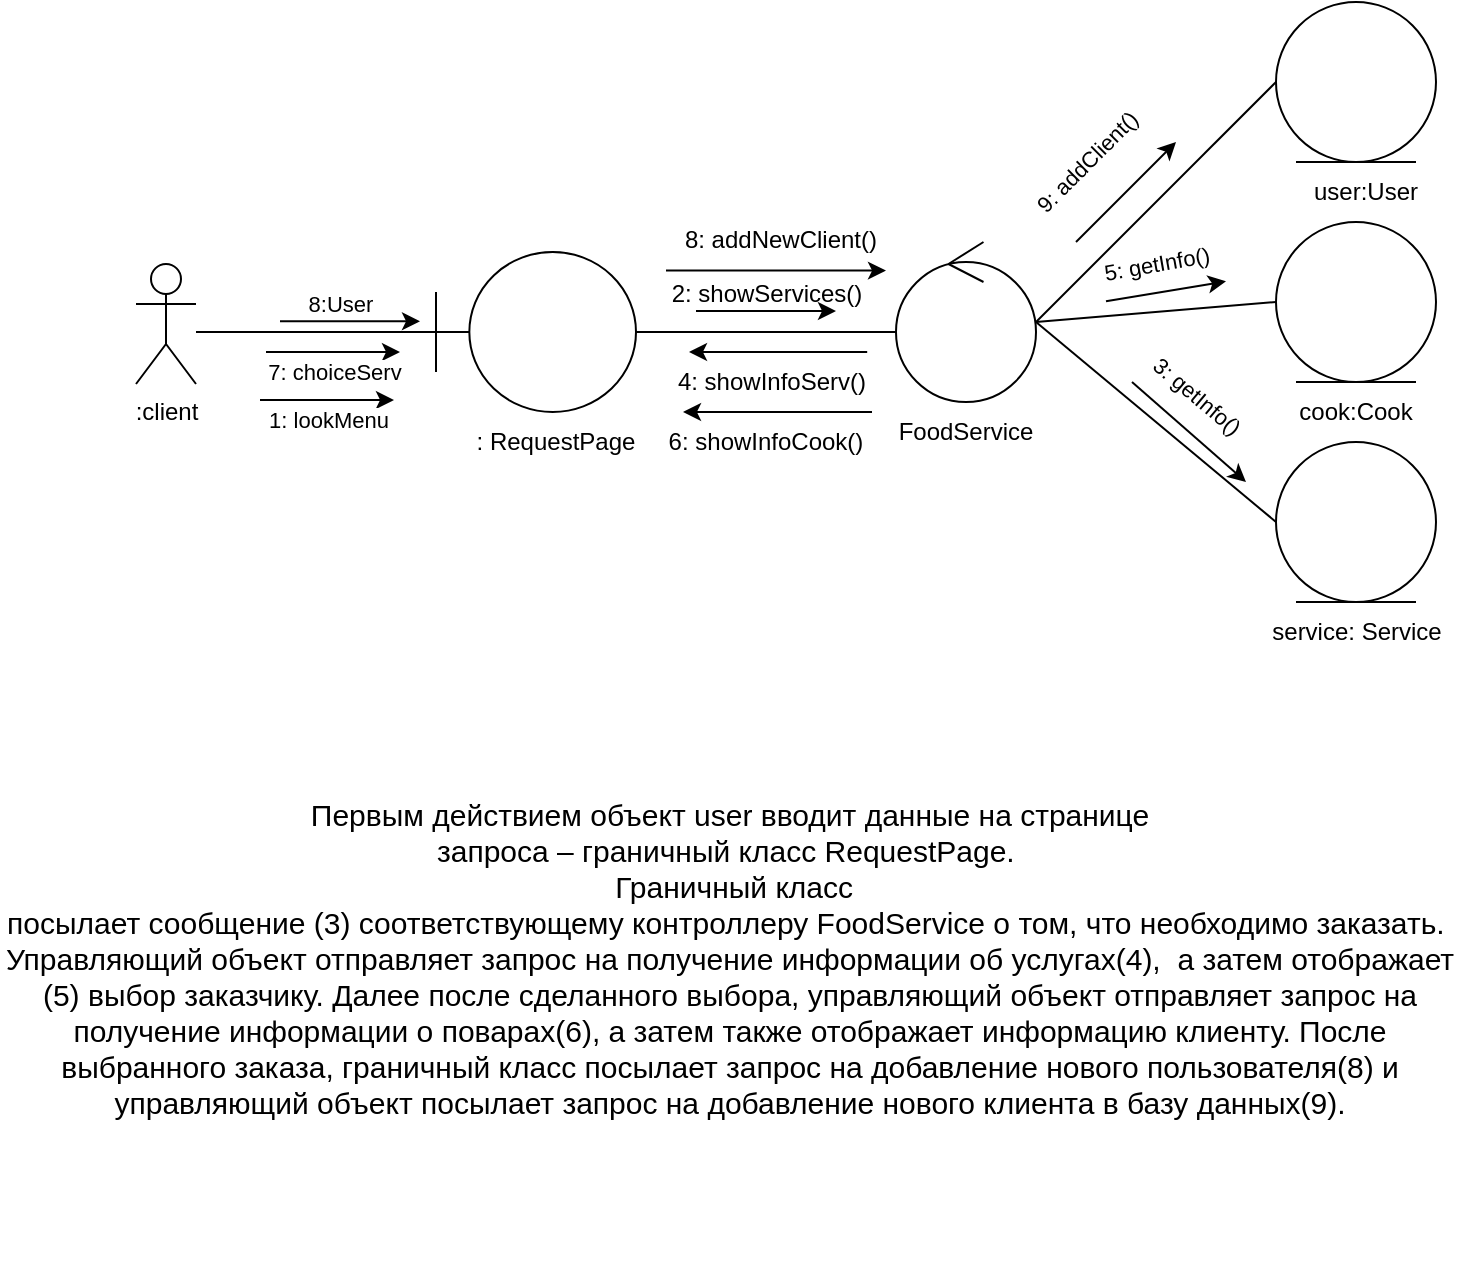 <mxfile version="22.0.8" type="google">
  <diagram name="Страница — 1" id="_EXkRLiLEC_0sL_zTACR">
    <mxGraphModel dx="1290" dy="575" grid="1" gridSize="10" guides="1" tooltips="1" connect="1" arrows="1" fold="1" page="1" pageScale="1" pageWidth="827" pageHeight="1169" math="0" shadow="0">
      <root>
        <mxCell id="0" />
        <mxCell id="1" parent="0" />
        <mxCell id="k2g7VDKhPb8Eylyx4uSJ-1" value="" style="ellipse;shape=umlEntity;whiteSpace=wrap;html=1;" parent="1" vertex="1">
          <mxGeometry x="708" y="245" width="80" height="80" as="geometry" />
        </mxCell>
        <mxCell id="k2g7VDKhPb8Eylyx4uSJ-2" value="" style="ellipse;shape=umlEntity;whiteSpace=wrap;html=1;" parent="1" vertex="1">
          <mxGeometry x="708" y="355" width="80" height="80" as="geometry" />
        </mxCell>
        <mxCell id="k2g7VDKhPb8Eylyx4uSJ-3" value="" style="ellipse;shape=umlEntity;whiteSpace=wrap;html=1;" parent="1" vertex="1">
          <mxGeometry x="708" y="465" width="80" height="80" as="geometry" />
        </mxCell>
        <mxCell id="k2g7VDKhPb8Eylyx4uSJ-4" value="user:User" style="text;html=1;strokeColor=none;fillColor=none;align=center;verticalAlign=middle;whiteSpace=wrap;rounded=0;" parent="1" vertex="1">
          <mxGeometry x="718" y="325" width="70" height="30" as="geometry" />
        </mxCell>
        <mxCell id="k2g7VDKhPb8Eylyx4uSJ-5" value="cook:Cook" style="text;html=1;strokeColor=none;fillColor=none;align=center;verticalAlign=middle;whiteSpace=wrap;rounded=0;" parent="1" vertex="1">
          <mxGeometry x="713" y="435" width="70" height="30" as="geometry" />
        </mxCell>
        <mxCell id="k2g7VDKhPb8Eylyx4uSJ-6" value="service: Service" style="text;html=1;strokeColor=none;fillColor=none;align=center;verticalAlign=middle;whiteSpace=wrap;rounded=0;" parent="1" vertex="1">
          <mxGeometry x="700.5" y="545" width="95" height="30" as="geometry" />
        </mxCell>
        <mxCell id="k2g7VDKhPb8Eylyx4uSJ-7" value="" style="ellipse;shape=umlControl;whiteSpace=wrap;html=1;" parent="1" vertex="1">
          <mxGeometry x="518" y="365" width="70" height="80" as="geometry" />
        </mxCell>
        <mxCell id="k2g7VDKhPb8Eylyx4uSJ-8" value="FoodService" style="text;html=1;strokeColor=none;fillColor=none;align=center;verticalAlign=middle;whiteSpace=wrap;rounded=0;" parent="1" vertex="1">
          <mxGeometry x="493" y="445" width="120" height="30" as="geometry" />
        </mxCell>
        <mxCell id="k2g7VDKhPb8Eylyx4uSJ-9" value=":client" style="shape=umlActor;verticalLabelPosition=bottom;verticalAlign=top;html=1;outlineConnect=0;" parent="1" vertex="1">
          <mxGeometry x="138" y="376" width="30" height="60" as="geometry" />
        </mxCell>
        <mxCell id="k2g7VDKhPb8Eylyx4uSJ-12" value="" style="shape=umlBoundary;whiteSpace=wrap;html=1;" parent="1" vertex="1">
          <mxGeometry x="288" y="370" width="100" height="80" as="geometry" />
        </mxCell>
        <mxCell id="k2g7VDKhPb8Eylyx4uSJ-13" value=": RequestPage" style="text;html=1;strokeColor=none;fillColor=none;align=center;verticalAlign=middle;whiteSpace=wrap;rounded=0;" parent="1" vertex="1">
          <mxGeometry x="288" y="450" width="120" height="30" as="geometry" />
        </mxCell>
        <mxCell id="k2g7VDKhPb8Eylyx4uSJ-14" value="" style="endArrow=none;html=1;rounded=0;entryX=0;entryY=0.5;entryDx=0;entryDy=0;" parent="1" target="k2g7VDKhPb8Eylyx4uSJ-3" edge="1">
          <mxGeometry width="50" height="50" relative="1" as="geometry">
            <mxPoint x="588" y="405" as="sourcePoint" />
            <mxPoint x="578" y="365" as="targetPoint" />
          </mxGeometry>
        </mxCell>
        <mxCell id="k2g7VDKhPb8Eylyx4uSJ-15" value="" style="endArrow=none;html=1;rounded=0;entryX=0;entryY=0.5;entryDx=0;entryDy=0;" parent="1" target="k2g7VDKhPb8Eylyx4uSJ-2" edge="1">
          <mxGeometry width="50" height="50" relative="1" as="geometry">
            <mxPoint x="588" y="405" as="sourcePoint" />
            <mxPoint x="578" y="365" as="targetPoint" />
          </mxGeometry>
        </mxCell>
        <mxCell id="k2g7VDKhPb8Eylyx4uSJ-16" value="" style="endArrow=none;html=1;rounded=0;entryX=0;entryY=0.5;entryDx=0;entryDy=0;" parent="1" target="k2g7VDKhPb8Eylyx4uSJ-1" edge="1">
          <mxGeometry width="50" height="50" relative="1" as="geometry">
            <mxPoint x="588" y="405" as="sourcePoint" />
            <mxPoint x="578" y="365" as="targetPoint" />
          </mxGeometry>
        </mxCell>
        <mxCell id="k2g7VDKhPb8Eylyx4uSJ-17" value="" style="endArrow=classic;html=1;rounded=0;" parent="1" edge="1">
          <mxGeometry width="50" height="50" relative="1" as="geometry">
            <mxPoint x="608" y="365" as="sourcePoint" />
            <mxPoint x="658" y="315" as="targetPoint" />
          </mxGeometry>
        </mxCell>
        <mxCell id="k2g7VDKhPb8Eylyx4uSJ-18" value="9: addClient()" style="edgeLabel;html=1;align=center;verticalAlign=middle;resizable=0;points=[];rotation=-45;" parent="k2g7VDKhPb8Eylyx4uSJ-17" vertex="1" connectable="0">
          <mxGeometry x="0.04" y="3" relative="1" as="geometry">
            <mxPoint x="-19" y="-12" as="offset" />
          </mxGeometry>
        </mxCell>
        <mxCell id="k2g7VDKhPb8Eylyx4uSJ-19" value="2: showServices()" style="text;html=1;strokeColor=none;fillColor=none;align=center;verticalAlign=middle;whiteSpace=wrap;rounded=0;" parent="1" vertex="1">
          <mxGeometry x="400.5" y="376" width="105" height="30" as="geometry" />
        </mxCell>
        <mxCell id="k2g7VDKhPb8Eylyx4uSJ-20" value="" style="endArrow=classic;html=1;rounded=0;" parent="1" edge="1">
          <mxGeometry width="50" height="50" relative="1" as="geometry">
            <mxPoint x="623" y="394.66" as="sourcePoint" />
            <mxPoint x="683" y="384.66" as="targetPoint" />
          </mxGeometry>
        </mxCell>
        <mxCell id="k2g7VDKhPb8Eylyx4uSJ-21" value="5: getInfo()" style="edgeLabel;html=1;align=center;verticalAlign=middle;resizable=0;points=[];rotation=-10;" parent="k2g7VDKhPb8Eylyx4uSJ-20" vertex="1" connectable="0">
          <mxGeometry x="0.04" y="3" relative="1" as="geometry">
            <mxPoint x="-6" y="-11" as="offset" />
          </mxGeometry>
        </mxCell>
        <mxCell id="k2g7VDKhPb8Eylyx4uSJ-22" value="" style="endArrow=classic;html=1;rounded=0;" parent="1" edge="1">
          <mxGeometry width="50" height="50" relative="1" as="geometry">
            <mxPoint x="636" y="435" as="sourcePoint" />
            <mxPoint x="693" y="485" as="targetPoint" />
          </mxGeometry>
        </mxCell>
        <mxCell id="k2g7VDKhPb8Eylyx4uSJ-23" value="3: getInfo()" style="edgeLabel;html=1;align=right;verticalAlign=top;resizable=0;points=[];labelPosition=left;verticalLabelPosition=bottom;rotation=40;" parent="k2g7VDKhPb8Eylyx4uSJ-22" vertex="1" connectable="0">
          <mxGeometry x="0.04" y="3" relative="1" as="geometry">
            <mxPoint x="30" y="-9" as="offset" />
          </mxGeometry>
        </mxCell>
        <mxCell id="k2g7VDKhPb8Eylyx4uSJ-24" value="" style="line;strokeWidth=1;fillColor=none;align=left;verticalAlign=middle;spacingTop=-1;spacingLeft=3;spacingRight=3;rotatable=0;labelPosition=right;points=[];portConstraint=eastwest;strokeColor=inherit;" parent="1" vertex="1">
          <mxGeometry x="388" y="406" width="130" height="8" as="geometry" />
        </mxCell>
        <mxCell id="k2g7VDKhPb8Eylyx4uSJ-25" value="" style="line;strokeWidth=1;fillColor=none;align=left;verticalAlign=middle;spacingTop=-1;spacingLeft=3;spacingRight=3;rotatable=0;labelPosition=right;points=[];portConstraint=eastwest;strokeColor=inherit;" parent="1" vertex="1">
          <mxGeometry x="168" y="406" width="120" height="8" as="geometry" />
        </mxCell>
        <mxCell id="k2g7VDKhPb8Eylyx4uSJ-26" value="4: showInfoServ()" style="text;html=1;strokeColor=none;fillColor=none;align=center;verticalAlign=middle;whiteSpace=wrap;rounded=0;" parent="1" vertex="1">
          <mxGeometry x="403" y="420" width="106" height="30" as="geometry" />
        </mxCell>
        <mxCell id="k2g7VDKhPb8Eylyx4uSJ-28" value="8: addNewClient()" style="text;html=1;strokeColor=none;fillColor=none;align=center;verticalAlign=middle;whiteSpace=wrap;rounded=0;" parent="1" vertex="1">
          <mxGeometry x="408" y="349.31" width="105" height="30" as="geometry" />
        </mxCell>
        <mxCell id="k2g7VDKhPb8Eylyx4uSJ-29" value="" style="endArrow=classic;html=1;rounded=0;entryX=1;entryY=1;entryDx=0;entryDy=0;" parent="1" target="k2g7VDKhPb8Eylyx4uSJ-28" edge="1">
          <mxGeometry width="50" height="50" relative="1" as="geometry">
            <mxPoint x="403" y="379.31" as="sourcePoint" />
            <mxPoint x="473" y="379.31" as="targetPoint" />
          </mxGeometry>
        </mxCell>
        <mxCell id="k2g7VDKhPb8Eylyx4uSJ-30" value="" style="endArrow=classic;html=1;rounded=0;" parent="1" edge="1">
          <mxGeometry width="50" height="50" relative="1" as="geometry">
            <mxPoint x="418" y="399.5" as="sourcePoint" />
            <mxPoint x="488" y="399.5" as="targetPoint" />
          </mxGeometry>
        </mxCell>
        <mxCell id="k2g7VDKhPb8Eylyx4uSJ-31" value="" style="endArrow=classic;html=1;rounded=0;exitX=0.949;exitY=-0.002;exitDx=0;exitDy=0;exitPerimeter=0;" parent="1" source="k2g7VDKhPb8Eylyx4uSJ-26" edge="1">
          <mxGeometry width="50" height="50" relative="1" as="geometry">
            <mxPoint x="474.5" y="420" as="sourcePoint" />
            <mxPoint x="414.5" y="420" as="targetPoint" />
          </mxGeometry>
        </mxCell>
        <mxCell id="k2g7VDKhPb8Eylyx4uSJ-32" value="" style="endArrow=classic;html=1;rounded=0;" parent="1" edge="1">
          <mxGeometry width="50" height="50" relative="1" as="geometry">
            <mxPoint x="210" y="404.66" as="sourcePoint" />
            <mxPoint x="280" y="404.66" as="targetPoint" />
          </mxGeometry>
        </mxCell>
        <mxCell id="k2g7VDKhPb8Eylyx4uSJ-34" value="8:User" style="edgeLabel;html=1;align=center;verticalAlign=middle;resizable=0;points=[];" parent="k2g7VDKhPb8Eylyx4uSJ-32" vertex="1" connectable="0">
          <mxGeometry x="-0.114" y="3" relative="1" as="geometry">
            <mxPoint x="-1" y="-6" as="offset" />
          </mxGeometry>
        </mxCell>
        <mxCell id="tt9dhhujRJN-0TbsFoyt-2" value="6: showInfoCook()" style="text;html=1;strokeColor=none;fillColor=none;align=center;verticalAlign=middle;whiteSpace=wrap;rounded=0;" parent="1" vertex="1">
          <mxGeometry x="400" y="450" width="106" height="30" as="geometry" />
        </mxCell>
        <mxCell id="tt9dhhujRJN-0TbsFoyt-3" value="" style="endArrow=classic;html=1;rounded=0;exitX=1;exitY=0;exitDx=0;exitDy=0;" parent="1" source="tt9dhhujRJN-0TbsFoyt-2" edge="1">
          <mxGeometry width="50" height="50" relative="1" as="geometry">
            <mxPoint x="471.5" y="450" as="sourcePoint" />
            <mxPoint x="411.5" y="450" as="targetPoint" />
          </mxGeometry>
        </mxCell>
        <mxCell id="tt9dhhujRJN-0TbsFoyt-5" value="&lt;div style=&quot;font-size: 15px;&quot;&gt;&lt;font style=&quot;font-size: 15px;&quot;&gt;Первым действием объект user вводит данные на странице&lt;/font&gt;&lt;/div&gt;&lt;div style=&quot;font-size: 15px;&quot;&gt;&lt;font style=&quot;font-size: 15px;&quot;&gt;запроса – граничный класс RequestPage.&amp;nbsp;&lt;/font&gt;&lt;/div&gt;&lt;div style=&quot;font-size: 15px;&quot;&gt;&lt;font style=&quot;font-size: 15px;&quot;&gt;&amp;nbsp;Граничный класс&lt;/font&gt;&lt;/div&gt;&lt;div style=&quot;font-size: 15px;&quot;&gt;&lt;font style=&quot;font-size: 15px;&quot;&gt;посылает сообщение (3) соответствующему контроллеру FoodService&lt;/font&gt;&lt;span style=&quot;background-color: initial;&quot;&gt;&amp;nbsp;о том, что необходимо заказать.&amp;nbsp;&lt;/span&gt;&lt;/div&gt;&lt;div style=&quot;font-size: 15px;&quot;&gt;&lt;span style=&quot;background-color: initial;&quot;&gt;Управ&lt;/span&gt;&lt;font style=&quot;background-color: initial;&quot;&gt;ляющий объект отправляет запрос на получение информации об услугах(4),&amp;nbsp;&lt;/font&gt;&lt;span style=&quot;background-color: initial;&quot;&gt;&amp;nbsp;а затем отображает (5) выбор заказчику. Далее после сделанного выбора, управляющий объект отправляет запрос на получение информации о поварах(6), а затем также отображает информацию клиенту. После выбранного заказа, граничный класс посылает запрос на добавление нового пользователя(8) и управляющий объект посылает запрос на добавление нового клиента в базу данных(9).&lt;/span&gt;&lt;/div&gt;" style="text;html=1;strokeColor=none;fillColor=none;align=center;verticalAlign=middle;whiteSpace=wrap;rounded=0;" parent="1" vertex="1">
          <mxGeometry x="70" y="560" width="730" height="325" as="geometry" />
        </mxCell>
        <mxCell id="OheGwSTTWletGQ9PpP72-1" value="" style="endArrow=classic;html=1;rounded=0;" parent="1" edge="1">
          <mxGeometry width="50" height="50" relative="1" as="geometry">
            <mxPoint x="203" y="420" as="sourcePoint" />
            <mxPoint x="270" y="420" as="targetPoint" />
          </mxGeometry>
        </mxCell>
        <mxCell id="OheGwSTTWletGQ9PpP72-2" value="7: choiceServ" style="edgeLabel;html=1;align=center;verticalAlign=middle;resizable=0;points=[];" parent="OheGwSTTWletGQ9PpP72-1" vertex="1" connectable="0">
          <mxGeometry x="0.015" y="-3" relative="1" as="geometry">
            <mxPoint y="7" as="offset" />
          </mxGeometry>
        </mxCell>
        <mxCell id="OheGwSTTWletGQ9PpP72-3" value="" style="endArrow=classic;html=1;rounded=0;" parent="1" edge="1">
          <mxGeometry width="50" height="50" relative="1" as="geometry">
            <mxPoint x="200" y="444" as="sourcePoint" />
            <mxPoint x="267" y="444" as="targetPoint" />
          </mxGeometry>
        </mxCell>
        <mxCell id="OheGwSTTWletGQ9PpP72-4" value="1: lookMenu" style="edgeLabel;html=1;align=center;verticalAlign=middle;resizable=0;points=[];" parent="OheGwSTTWletGQ9PpP72-3" vertex="1" connectable="0">
          <mxGeometry x="0.015" y="-3" relative="1" as="geometry">
            <mxPoint y="7" as="offset" />
          </mxGeometry>
        </mxCell>
      </root>
    </mxGraphModel>
  </diagram>
</mxfile>
